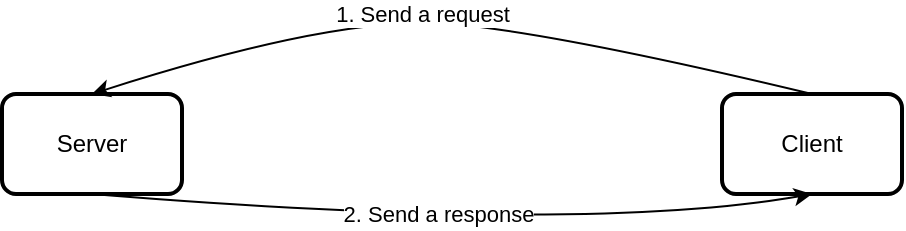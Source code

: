 <mxfile version="15.6.2" type="github">
  <diagram id="3W9iMAQyPo1SDYzPn6rt" name="第 1 页">
    <mxGraphModel dx="821" dy="719" grid="1" gridSize="10" guides="1" tooltips="1" connect="1" arrows="1" fold="1" page="1" pageScale="1" pageWidth="827" pageHeight="1169" math="0" shadow="0">
      <root>
        <mxCell id="0" />
        <mxCell id="1" parent="0" />
        <mxCell id="NwSdPecyLmh7UXYeetp5-1" value="Server" style="rounded=1;whiteSpace=wrap;html=1;absoluteArcSize=1;arcSize=14;strokeWidth=2;" vertex="1" parent="1">
          <mxGeometry x="110" y="300" width="90" height="50" as="geometry" />
        </mxCell>
        <mxCell id="NwSdPecyLmh7UXYeetp5-2" value="Client" style="rounded=1;whiteSpace=wrap;html=1;absoluteArcSize=1;arcSize=14;strokeWidth=2;" vertex="1" parent="1">
          <mxGeometry x="470" y="300" width="90" height="50" as="geometry" />
        </mxCell>
        <mxCell id="NwSdPecyLmh7UXYeetp5-6" value="" style="curved=1;endArrow=classic;html=1;rounded=0;exitX=0.5;exitY=0;exitDx=0;exitDy=0;entryX=0.5;entryY=0;entryDx=0;entryDy=0;" edge="1" parent="1" source="NwSdPecyLmh7UXYeetp5-2" target="NwSdPecyLmh7UXYeetp5-1">
          <mxGeometry width="50" height="50" relative="1" as="geometry">
            <mxPoint x="390" y="390" as="sourcePoint" />
            <mxPoint x="440" y="340" as="targetPoint" />
            <Array as="points">
              <mxPoint x="390" y="270" />
              <mxPoint x="280" y="260" />
            </Array>
          </mxGeometry>
        </mxCell>
        <mxCell id="NwSdPecyLmh7UXYeetp5-7" value="1. Send a request" style="edgeLabel;html=1;align=center;verticalAlign=middle;resizable=0;points=[];" vertex="1" connectable="0" parent="NwSdPecyLmh7UXYeetp5-6">
          <mxGeometry x="0.196" y="6" relative="1" as="geometry">
            <mxPoint x="23" y="-8" as="offset" />
          </mxGeometry>
        </mxCell>
        <mxCell id="NwSdPecyLmh7UXYeetp5-10" value="" style="curved=1;endArrow=classic;html=1;rounded=0;exitX=0.5;exitY=1;exitDx=0;exitDy=0;entryX=0.5;entryY=1;entryDx=0;entryDy=0;" edge="1" parent="1" source="NwSdPecyLmh7UXYeetp5-1" target="NwSdPecyLmh7UXYeetp5-2">
          <mxGeometry width="50" height="50" relative="1" as="geometry">
            <mxPoint x="390" y="390" as="sourcePoint" />
            <mxPoint x="440" y="340" as="targetPoint" />
            <Array as="points">
              <mxPoint x="400" y="370" />
            </Array>
          </mxGeometry>
        </mxCell>
        <mxCell id="NwSdPecyLmh7UXYeetp5-11" value="2. Send a response" style="edgeLabel;html=1;align=center;verticalAlign=middle;resizable=0;points=[];" vertex="1" connectable="0" parent="NwSdPecyLmh7UXYeetp5-10">
          <mxGeometry x="-0.043" y="1" relative="1" as="geometry">
            <mxPoint y="-3" as="offset" />
          </mxGeometry>
        </mxCell>
      </root>
    </mxGraphModel>
  </diagram>
</mxfile>
